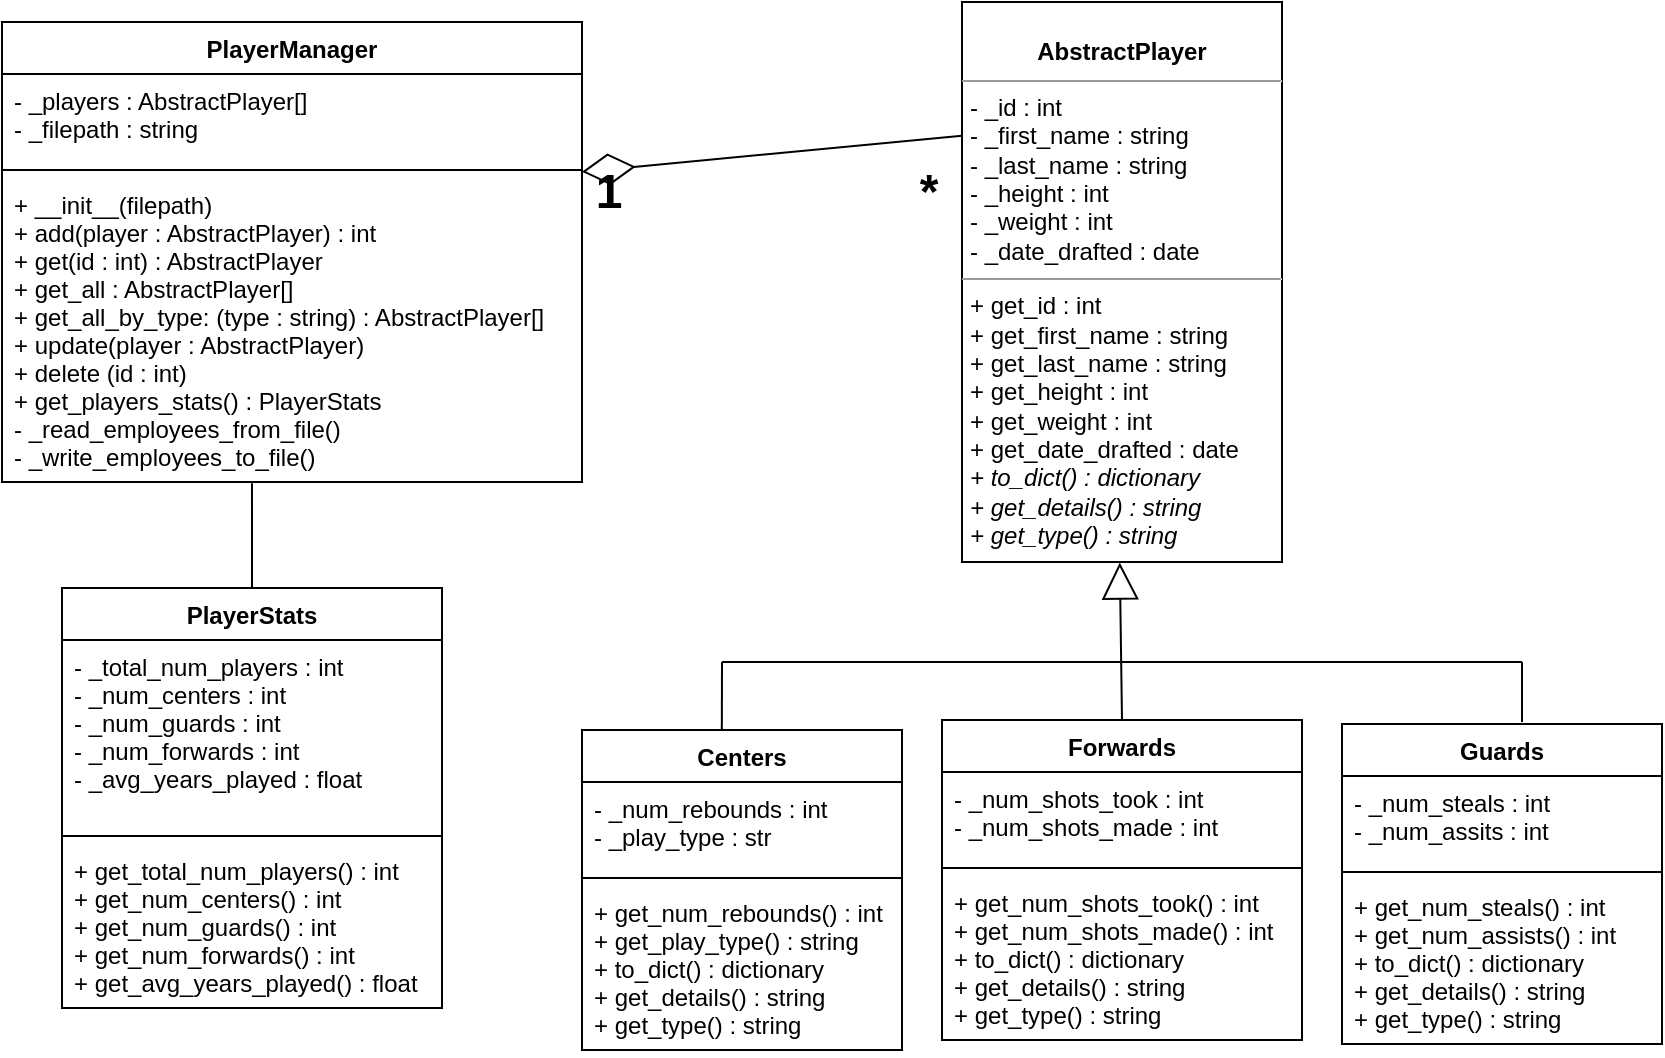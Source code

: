 <mxfile version="12.2.6" type="device" pages="1"><diagram id="gBl2ADNo1scTGVbKVe6E" name="Page-1"><mxGraphModel dx="1332" dy="584" grid="1" gridSize="10" guides="1" tooltips="1" connect="1" arrows="1" fold="1" page="1" pageScale="1" pageWidth="850" pageHeight="1100" math="0" shadow="0"><root><mxCell id="0"/><mxCell id="1" parent="0"/><mxCell id="IreVrCCnRZdlBii1OlbZ-5" value="PlayerManager" style="swimlane;fontStyle=1;align=center;verticalAlign=top;childLayout=stackLayout;horizontal=1;startSize=26;horizontalStack=0;resizeParent=1;resizeParentMax=0;resizeLast=0;collapsible=1;marginBottom=0;" parent="1" vertex="1"><mxGeometry x="40" y="60" width="290" height="230" as="geometry"/></mxCell><mxCell id="IreVrCCnRZdlBii1OlbZ-6" value="- _players : AbstractPlayer[]&#10;- _filepath : string" style="text;strokeColor=none;fillColor=none;align=left;verticalAlign=top;spacingLeft=4;spacingRight=4;overflow=hidden;rotatable=0;points=[[0,0.5],[1,0.5]];portConstraint=eastwest;" parent="IreVrCCnRZdlBii1OlbZ-5" vertex="1"><mxGeometry y="26" width="290" height="44" as="geometry"/></mxCell><mxCell id="IreVrCCnRZdlBii1OlbZ-7" value="" style="line;strokeWidth=1;fillColor=none;align=left;verticalAlign=middle;spacingTop=-1;spacingLeft=3;spacingRight=3;rotatable=0;labelPosition=right;points=[];portConstraint=eastwest;" parent="IreVrCCnRZdlBii1OlbZ-5" vertex="1"><mxGeometry y="70" width="290" height="8" as="geometry"/></mxCell><mxCell id="IreVrCCnRZdlBii1OlbZ-8" value="+ __init__(filepath)&#10;+ add(player : AbstractPlayer) : int&#10;+ get(id : int) : AbstractPlayer&#10;+ get_all : AbstractPlayer[]&#10;+ get_all_by_type: (type : string) : AbstractPlayer[]&#10;+ update(player : AbstractPlayer)&#10;+ delete (id : int)&#10;+ get_players_stats() : PlayerStats&#10;- _read_employees_from_file()&#10;- _write_employees_to_file()&#10;" style="text;strokeColor=none;fillColor=none;align=left;verticalAlign=top;spacingLeft=4;spacingRight=4;overflow=hidden;rotatable=0;points=[[0,0.5],[1,0.5]];portConstraint=eastwest;" parent="IreVrCCnRZdlBii1OlbZ-5" vertex="1"><mxGeometry y="78" width="290" height="152" as="geometry"/></mxCell><mxCell id="IreVrCCnRZdlBii1OlbZ-9" value="PlayerStats" style="swimlane;fontStyle=1;align=center;verticalAlign=top;childLayout=stackLayout;horizontal=1;startSize=26;horizontalStack=0;resizeParent=1;resizeParentMax=0;resizeLast=0;collapsible=1;marginBottom=0;" parent="1" vertex="1"><mxGeometry x="70" y="343" width="190" height="210" as="geometry"/></mxCell><mxCell id="IreVrCCnRZdlBii1OlbZ-10" value="- _total_num_players : int&#10;- _num_centers : int&#10;- _num_guards : int&#10;- _num_forwards : int&#10;- _avg_years_played : float&#10;" style="text;strokeColor=none;fillColor=none;align=left;verticalAlign=top;spacingLeft=4;spacingRight=4;overflow=hidden;rotatable=0;points=[[0,0.5],[1,0.5]];portConstraint=eastwest;" parent="IreVrCCnRZdlBii1OlbZ-9" vertex="1"><mxGeometry y="26" width="190" height="94" as="geometry"/></mxCell><mxCell id="IreVrCCnRZdlBii1OlbZ-11" value="" style="line;strokeWidth=1;fillColor=none;align=left;verticalAlign=middle;spacingTop=-1;spacingLeft=3;spacingRight=3;rotatable=0;labelPosition=right;points=[];portConstraint=eastwest;" parent="IreVrCCnRZdlBii1OlbZ-9" vertex="1"><mxGeometry y="120" width="190" height="8" as="geometry"/></mxCell><mxCell id="IreVrCCnRZdlBii1OlbZ-12" value="+ get_total_num_players() : int&#10;+ get_num_centers() : int&#10;+ get_num_guards() : int&#10;+ get_num_forwards() : int&#10;+ get_avg_years_played() : float" style="text;strokeColor=none;fillColor=none;align=left;verticalAlign=top;spacingLeft=4;spacingRight=4;overflow=hidden;rotatable=0;points=[[0,0.5],[1,0.5]];portConstraint=eastwest;" parent="IreVrCCnRZdlBii1OlbZ-9" vertex="1"><mxGeometry y="128" width="190" height="82" as="geometry"/></mxCell><mxCell id="IreVrCCnRZdlBii1OlbZ-14" value="Centers" style="swimlane;fontStyle=1;align=center;verticalAlign=top;childLayout=stackLayout;horizontal=1;startSize=26;horizontalStack=0;resizeParent=1;resizeParentMax=0;resizeLast=0;collapsible=1;marginBottom=0;" parent="1" vertex="1"><mxGeometry x="330" y="414" width="160" height="160" as="geometry"/></mxCell><mxCell id="IreVrCCnRZdlBii1OlbZ-15" value="- _num_rebounds : int&#10;- _play_type : str" style="text;strokeColor=none;fillColor=none;align=left;verticalAlign=top;spacingLeft=4;spacingRight=4;overflow=hidden;rotatable=0;points=[[0,0.5],[1,0.5]];portConstraint=eastwest;" parent="IreVrCCnRZdlBii1OlbZ-14" vertex="1"><mxGeometry y="26" width="160" height="44" as="geometry"/></mxCell><mxCell id="IreVrCCnRZdlBii1OlbZ-16" value="" style="line;strokeWidth=1;fillColor=none;align=left;verticalAlign=middle;spacingTop=-1;spacingLeft=3;spacingRight=3;rotatable=0;labelPosition=right;points=[];portConstraint=eastwest;" parent="IreVrCCnRZdlBii1OlbZ-14" vertex="1"><mxGeometry y="70" width="160" height="8" as="geometry"/></mxCell><mxCell id="IreVrCCnRZdlBii1OlbZ-17" value="+ get_num_rebounds() : int&#10;+ get_play_type() : string&#10;+ to_dict() : dictionary&#10;+ get_details() : string&#10;+ get_type() : string" style="text;strokeColor=none;fillColor=none;align=left;verticalAlign=top;spacingLeft=4;spacingRight=4;overflow=hidden;rotatable=0;points=[[0,0.5],[1,0.5]];portConstraint=eastwest;" parent="IreVrCCnRZdlBii1OlbZ-14" vertex="1"><mxGeometry y="78" width="160" height="82" as="geometry"/></mxCell><mxCell id="IreVrCCnRZdlBii1OlbZ-18" value="Forwards" style="swimlane;fontStyle=1;align=center;verticalAlign=top;childLayout=stackLayout;horizontal=1;startSize=26;horizontalStack=0;resizeParent=1;resizeParentMax=0;resizeLast=0;collapsible=1;marginBottom=0;" parent="1" vertex="1"><mxGeometry x="510" y="409" width="180" height="160" as="geometry"/></mxCell><mxCell id="IreVrCCnRZdlBii1OlbZ-19" value="- _num_shots_took : int&#10;- _num_shots_made : int" style="text;strokeColor=none;fillColor=none;align=left;verticalAlign=top;spacingLeft=4;spacingRight=4;overflow=hidden;rotatable=0;points=[[0,0.5],[1,0.5]];portConstraint=eastwest;" parent="IreVrCCnRZdlBii1OlbZ-18" vertex="1"><mxGeometry y="26" width="180" height="44" as="geometry"/></mxCell><mxCell id="IreVrCCnRZdlBii1OlbZ-20" value="" style="line;strokeWidth=1;fillColor=none;align=left;verticalAlign=middle;spacingTop=-1;spacingLeft=3;spacingRight=3;rotatable=0;labelPosition=right;points=[];portConstraint=eastwest;" parent="IreVrCCnRZdlBii1OlbZ-18" vertex="1"><mxGeometry y="70" width="180" height="8" as="geometry"/></mxCell><mxCell id="IreVrCCnRZdlBii1OlbZ-21" value="+ get_num_shots_took() : int&#10;+ get_num_shots_made() : int&#10;+ to_dict() : dictionary&#10;+ get_details() : string&#10;+ get_type() : string" style="text;strokeColor=none;fillColor=none;align=left;verticalAlign=top;spacingLeft=4;spacingRight=4;overflow=hidden;rotatable=0;points=[[0,0.5],[1,0.5]];portConstraint=eastwest;" parent="IreVrCCnRZdlBii1OlbZ-18" vertex="1"><mxGeometry y="78" width="180" height="82" as="geometry"/></mxCell><mxCell id="IreVrCCnRZdlBii1OlbZ-22" value="Guards" style="swimlane;fontStyle=1;align=center;verticalAlign=top;childLayout=stackLayout;horizontal=1;startSize=26;horizontalStack=0;resizeParent=1;resizeParentMax=0;resizeLast=0;collapsible=1;marginBottom=0;" parent="1" vertex="1"><mxGeometry x="710" y="411" width="160" height="160" as="geometry"/></mxCell><mxCell id="IreVrCCnRZdlBii1OlbZ-23" value="- _num_steals : int&#10;- _num_assits : int" style="text;strokeColor=none;fillColor=none;align=left;verticalAlign=top;spacingLeft=4;spacingRight=4;overflow=hidden;rotatable=0;points=[[0,0.5],[1,0.5]];portConstraint=eastwest;" parent="IreVrCCnRZdlBii1OlbZ-22" vertex="1"><mxGeometry y="26" width="160" height="44" as="geometry"/></mxCell><mxCell id="IreVrCCnRZdlBii1OlbZ-24" value="" style="line;strokeWidth=1;fillColor=none;align=left;verticalAlign=middle;spacingTop=-1;spacingLeft=3;spacingRight=3;rotatable=0;labelPosition=right;points=[];portConstraint=eastwest;" parent="IreVrCCnRZdlBii1OlbZ-22" vertex="1"><mxGeometry y="70" width="160" height="8" as="geometry"/></mxCell><mxCell id="IreVrCCnRZdlBii1OlbZ-25" value="+ get_num_steals() : int&#10;+ get_num_assists() : int&#10;+ to_dict() : dictionary&#10;+ get_details() : string&#10;+ get_type() : string" style="text;strokeColor=none;fillColor=none;align=left;verticalAlign=top;spacingLeft=4;spacingRight=4;overflow=hidden;rotatable=0;points=[[0,0.5],[1,0.5]];portConstraint=eastwest;" parent="IreVrCCnRZdlBii1OlbZ-22" vertex="1"><mxGeometry y="78" width="160" height="82" as="geometry"/></mxCell><mxCell id="IreVrCCnRZdlBii1OlbZ-30" value="" style="endArrow=none;html=1;entryX=0.431;entryY=1.004;entryDx=0;entryDy=0;entryPerimeter=0;exitX=0.5;exitY=0;exitDx=0;exitDy=0;" parent="1" source="IreVrCCnRZdlBii1OlbZ-9" target="IreVrCCnRZdlBii1OlbZ-8" edge="1"><mxGeometry width="50" height="50" relative="1" as="geometry"><mxPoint x="110" y="310" as="sourcePoint"/><mxPoint x="160" y="260" as="targetPoint"/></mxGeometry></mxCell><mxCell id="IreVrCCnRZdlBii1OlbZ-31" value="" style="endArrow=block;endSize=16;endFill=0;html=1;entryX=0.493;entryY=1.002;entryDx=0;entryDy=0;entryPerimeter=0;exitX=0.5;exitY=0;exitDx=0;exitDy=0;" parent="1" source="IreVrCCnRZdlBii1OlbZ-18" edge="1"><mxGeometry width="160" relative="1" as="geometry"><mxPoint x="599" y="370" as="sourcePoint"/><mxPoint x="598.88" y="330.284" as="targetPoint"/></mxGeometry></mxCell><mxCell id="IreVrCCnRZdlBii1OlbZ-33" value="" style="endArrow=none;html=1;" parent="1" edge="1"><mxGeometry width="50" height="50" relative="1" as="geometry"><mxPoint x="400" y="380" as="sourcePoint"/><mxPoint x="600" y="380" as="targetPoint"/></mxGeometry></mxCell><mxCell id="IreVrCCnRZdlBii1OlbZ-34" value="" style="endArrow=none;html=1;" parent="1" edge="1"><mxGeometry width="50" height="50" relative="1" as="geometry"><mxPoint x="600" y="380" as="sourcePoint"/><mxPoint x="800" y="380" as="targetPoint"/></mxGeometry></mxCell><mxCell id="IreVrCCnRZdlBii1OlbZ-35" value="" style="endArrow=none;html=1;exitX=0.437;exitY=-0.001;exitDx=0;exitDy=0;exitPerimeter=0;" parent="1" source="IreVrCCnRZdlBii1OlbZ-14" edge="1"><mxGeometry width="50" height="50" relative="1" as="geometry"><mxPoint x="40" y="640" as="sourcePoint"/><mxPoint x="400" y="380" as="targetPoint"/></mxGeometry></mxCell><mxCell id="IreVrCCnRZdlBii1OlbZ-36" value="" style="endArrow=none;html=1;" parent="1" edge="1"><mxGeometry width="50" height="50" relative="1" as="geometry"><mxPoint x="800" y="410" as="sourcePoint"/><mxPoint x="800" y="380" as="targetPoint"/></mxGeometry></mxCell><mxCell id="IreVrCCnRZdlBii1OlbZ-39" value="" style="endArrow=diamondThin;endFill=0;endSize=24;html=1;entryX=1;entryY=0.612;entryDx=0;entryDy=0;entryPerimeter=0;exitX=0;exitY=0.329;exitDx=0;exitDy=0;exitPerimeter=0;" parent="1" target="IreVrCCnRZdlBii1OlbZ-7" edge="1"><mxGeometry width="160" relative="1" as="geometry"><mxPoint x="520" y="116.926" as="sourcePoint"/><mxPoint x="200" y="590" as="targetPoint"/></mxGeometry></mxCell><mxCell id="IreVrCCnRZdlBii1OlbZ-45" value="1" style="text;strokeColor=none;fillColor=none;html=1;fontSize=24;fontStyle=1;verticalAlign=middle;align=center;" parent="1" vertex="1"><mxGeometry x="325" y="125" width="35" height="40" as="geometry"/></mxCell><mxCell id="IreVrCCnRZdlBii1OlbZ-48" value="*" style="text;strokeColor=none;fillColor=none;html=1;fontSize=24;fontStyle=1;verticalAlign=middle;align=center;" parent="1" vertex="1"><mxGeometry x="485" y="125" width="35" height="40" as="geometry"/></mxCell><mxCell id="Maa6HsaBtdfgNkEBrWnr-14" value="&lt;p style=&quot;margin: 0px ; margin-top: 4px ; text-align: center&quot;&gt;&lt;br&gt;&lt;b&gt;AbstractPlayer&lt;/b&gt;&lt;/p&gt;&lt;hr size=&quot;1&quot;&gt;&lt;p style=&quot;margin: 0px ; margin-left: 4px&quot;&gt;- _id : int&lt;br style=&quot;padding: 0px ; margin: 0px&quot;&gt;- _first_name : string&lt;br style=&quot;padding: 0px ; margin: 0px&quot;&gt;- _last_name : string&lt;br style=&quot;padding: 0px ; margin: 0px&quot;&gt;- _height : int&lt;br style=&quot;padding: 0px ; margin: 0px&quot;&gt;- _weight : int&lt;br style=&quot;padding: 0px ; margin: 0px&quot;&gt;- _date_drafted : date&lt;br&gt;&lt;/p&gt;&lt;hr size=&quot;1&quot;&gt;&lt;p style=&quot;margin: 0px ; margin-left: 4px&quot;&gt;+ get_id : int&lt;br style=&quot;padding: 0px ; margin: 0px&quot;&gt;+ get_first_name : string&lt;br style=&quot;padding: 0px ; margin: 0px&quot;&gt;+ get_last_name : string&lt;br style=&quot;padding: 0px ; margin: 0px&quot;&gt;+ get_height : int&lt;br style=&quot;padding: 0px ; margin: 0px&quot;&gt;+ get_weight : int&lt;br style=&quot;padding: 0px ; margin: 0px&quot;&gt;+ get_date_drafted : date&lt;br style=&quot;padding: 0px ; margin: 0px&quot;&gt;&lt;i&gt;+ to_dict() : dictionary&lt;br style=&quot;padding: 0px ; margin: 0px&quot;&gt;+ get_details() : string&lt;br style=&quot;padding: 0px ; margin: 0px&quot;&gt;+ get_type() : string&lt;/i&gt;&lt;br&gt;&lt;/p&gt;" style="verticalAlign=top;align=left;overflow=fill;fontSize=12;fontFamily=Helvetica;html=1;" vertex="1" parent="1"><mxGeometry x="520" y="50" width="160" height="280" as="geometry"/></mxCell></root></mxGraphModel></diagram></mxfile>
